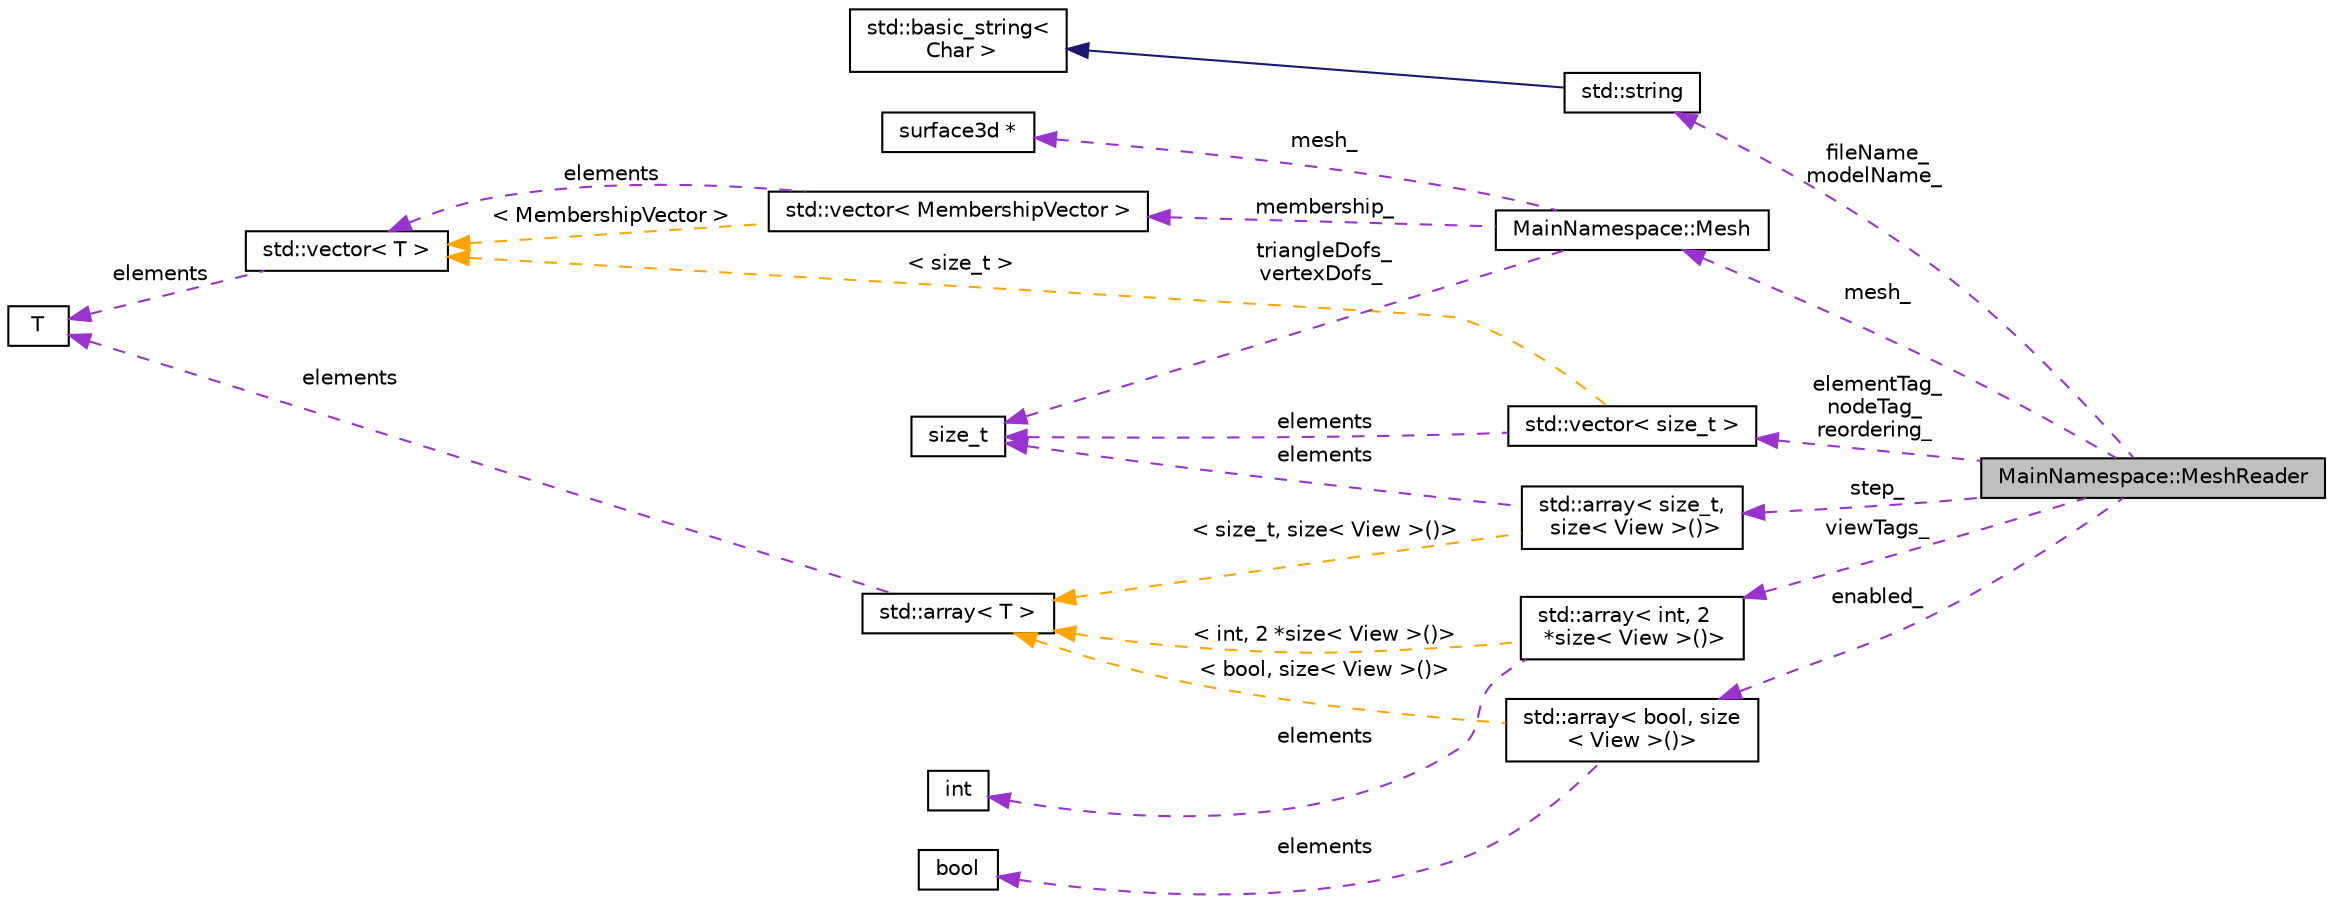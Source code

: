 digraph "MainNamespace::MeshReader"
{
 // INTERACTIVE_SVG=YES
 // LATEX_PDF_SIZE
  edge [fontname="Helvetica",fontsize="10",labelfontname="Helvetica",labelfontsize="10"];
  node [fontname="Helvetica",fontsize="10",shape=record];
  rankdir="LR";
  Node1 [label="MainNamespace::MeshReader",height=0.2,width=0.4,color="black", fillcolor="grey75", style="filled", fontcolor="black",tooltip=" "];
  Node2 -> Node1 [dir="back",color="darkorchid3",fontsize="10",style="dashed",label=" fileName_\nmodelName_" ,fontname="Helvetica"];
  Node2 [label="std::string",height=0.2,width=0.4,color="black", fillcolor="white", style="filled",tooltip=" "];
  Node3 -> Node2 [dir="back",color="midnightblue",fontsize="10",style="solid",fontname="Helvetica"];
  Node3 [label="std::basic_string\<\l Char \>",height=0.2,width=0.4,color="black", fillcolor="white", style="filled",tooltip=" "];
  Node4 -> Node1 [dir="back",color="darkorchid3",fontsize="10",style="dashed",label=" mesh_" ,fontname="Helvetica"];
  Node4 [label="MainNamespace::Mesh",height=0.2,width=0.4,color="black", fillcolor="white", style="filled",URL="$struct_main_namespace_1_1_mesh.html",tooltip=" "];
  Node5 -> Node4 [dir="back",color="darkorchid3",fontsize="10",style="dashed",label=" mesh_" ,fontname="Helvetica"];
  Node5 [label="surface3d *",height=0.2,width=0.4,color="black", fillcolor="white", style="filled",tooltip=" "];
  Node6 -> Node4 [dir="back",color="darkorchid3",fontsize="10",style="dashed",label=" membership_" ,fontname="Helvetica"];
  Node6 [label="std::vector\< MembershipVector \>",height=0.2,width=0.4,color="black", fillcolor="white", style="filled",tooltip=" "];
  Node7 -> Node6 [dir="back",color="darkorchid3",fontsize="10",style="dashed",label=" elements" ,fontname="Helvetica"];
  Node7 [label="std::vector\< T \>",height=0.2,width=0.4,color="black", fillcolor="white", style="filled",tooltip=" "];
  Node8 -> Node7 [dir="back",color="darkorchid3",fontsize="10",style="dashed",label=" elements" ,fontname="Helvetica"];
  Node8 [label="T",height=0.2,width=0.4,color="black", fillcolor="white", style="filled",tooltip=" "];
  Node7 -> Node6 [dir="back",color="orange",fontsize="10",style="dashed",label=" \< MembershipVector \>" ,fontname="Helvetica"];
  Node9 -> Node4 [dir="back",color="darkorchid3",fontsize="10",style="dashed",label=" triangleDofs_\nvertexDofs_" ,fontname="Helvetica"];
  Node9 [label="size_t",height=0.2,width=0.4,color="black", fillcolor="white", style="filled",tooltip=" "];
  Node10 -> Node1 [dir="back",color="darkorchid3",fontsize="10",style="dashed",label=" elementTag_\nnodeTag_\nreordering_" ,fontname="Helvetica"];
  Node10 [label="std::vector\< size_t \>",height=0.2,width=0.4,color="black", fillcolor="white", style="filled",tooltip=" "];
  Node9 -> Node10 [dir="back",color="darkorchid3",fontsize="10",style="dashed",label=" elements" ,fontname="Helvetica"];
  Node7 -> Node10 [dir="back",color="orange",fontsize="10",style="dashed",label=" \< size_t \>" ,fontname="Helvetica"];
  Node11 -> Node1 [dir="back",color="darkorchid3",fontsize="10",style="dashed",label=" viewTags_" ,fontname="Helvetica"];
  Node11 [label="std::array\< int, 2\l *size\< View \>()\>",height=0.2,width=0.4,color="black", fillcolor="white", style="filled",tooltip=" "];
  Node12 -> Node11 [dir="back",color="darkorchid3",fontsize="10",style="dashed",label=" elements" ,fontname="Helvetica"];
  Node12 [label="int",height=0.2,width=0.4,color="black", fillcolor="white", style="filled",tooltip=" "];
  Node13 -> Node11 [dir="back",color="orange",fontsize="10",style="dashed",label=" \< int, 2 *size\< View \>()\>" ,fontname="Helvetica"];
  Node13 [label="std::array\< T \>",height=0.2,width=0.4,color="black", fillcolor="white", style="filled",tooltip=" "];
  Node8 -> Node13 [dir="back",color="darkorchid3",fontsize="10",style="dashed",label=" elements" ,fontname="Helvetica"];
  Node14 -> Node1 [dir="back",color="darkorchid3",fontsize="10",style="dashed",label=" enabled_" ,fontname="Helvetica"];
  Node14 [label="std::array\< bool, size\l\< View \>()\>",height=0.2,width=0.4,color="black", fillcolor="white", style="filled",tooltip=" "];
  Node15 -> Node14 [dir="back",color="darkorchid3",fontsize="10",style="dashed",label=" elements" ,fontname="Helvetica"];
  Node15 [label="bool",height=0.2,width=0.4,color="black", fillcolor="white", style="filled",tooltip=" "];
  Node13 -> Node14 [dir="back",color="orange",fontsize="10",style="dashed",label=" \< bool, size\< View \>()\>" ,fontname="Helvetica"];
  Node16 -> Node1 [dir="back",color="darkorchid3",fontsize="10",style="dashed",label=" step_" ,fontname="Helvetica"];
  Node16 [label="std::array\< size_t,\l size\< View \>()\>",height=0.2,width=0.4,color="black", fillcolor="white", style="filled",tooltip=" "];
  Node9 -> Node16 [dir="back",color="darkorchid3",fontsize="10",style="dashed",label=" elements" ,fontname="Helvetica"];
  Node13 -> Node16 [dir="back",color="orange",fontsize="10",style="dashed",label=" \< size_t, size\< View \>()\>" ,fontname="Helvetica"];
}
